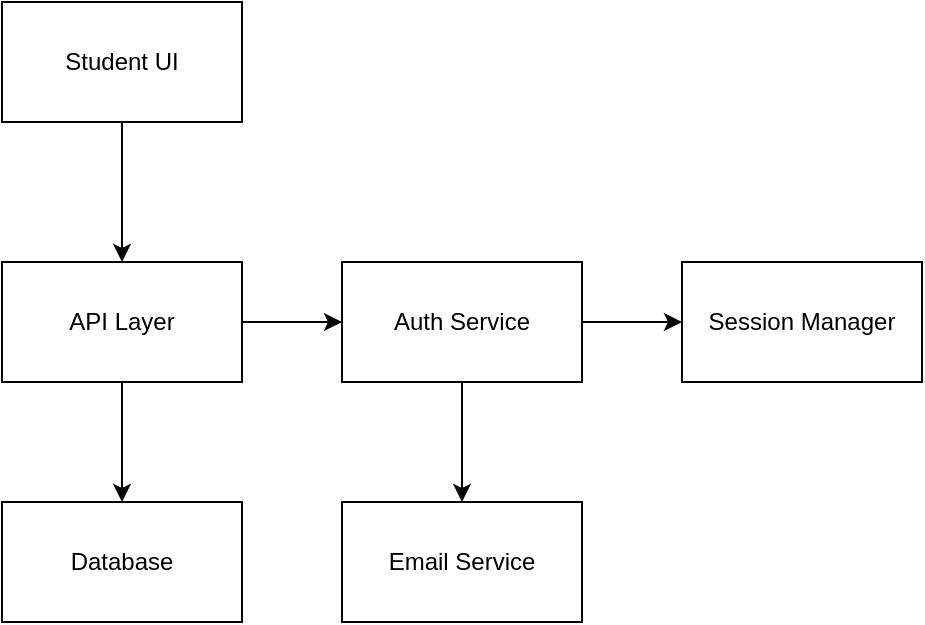 <mxfile version="28.2.5">
  <diagram name="Page-1" id="laezRSQRt0W4opc4MTFI">
    <mxGraphModel dx="429" dy="834" grid="1" gridSize="10" guides="1" tooltips="1" connect="1" arrows="1" fold="1" page="1" pageScale="1" pageWidth="850" pageHeight="1100" math="0" shadow="0">
      <root>
        <mxCell id="0" />
        <mxCell id="1" parent="0" />
        <mxCell id="XYjsLZtg80Rdv_ggx3eZ-6" value="" style="edgeStyle=orthogonalEdgeStyle;rounded=0;orthogonalLoop=1;jettySize=auto;html=1;" edge="1" parent="1" source="mTxorUDAwDrdlYYTZT9Y-1" target="XYjsLZtg80Rdv_ggx3eZ-1">
          <mxGeometry relative="1" as="geometry" />
        </mxCell>
        <mxCell id="mTxorUDAwDrdlYYTZT9Y-1" value="Student UI" style="rounded=0;whiteSpace=wrap;html=1;" parent="1" vertex="1">
          <mxGeometry x="370" y="400" width="120" height="60" as="geometry" />
        </mxCell>
        <mxCell id="XYjsLZtg80Rdv_ggx3eZ-7" value="" style="edgeStyle=orthogonalEdgeStyle;rounded=0;orthogonalLoop=1;jettySize=auto;html=1;" edge="1" parent="1" source="XYjsLZtg80Rdv_ggx3eZ-1" target="XYjsLZtg80Rdv_ggx3eZ-4">
          <mxGeometry relative="1" as="geometry" />
        </mxCell>
        <mxCell id="XYjsLZtg80Rdv_ggx3eZ-8" value="" style="edgeStyle=orthogonalEdgeStyle;rounded=0;orthogonalLoop=1;jettySize=auto;html=1;" edge="1" parent="1" source="XYjsLZtg80Rdv_ggx3eZ-1" target="XYjsLZtg80Rdv_ggx3eZ-2">
          <mxGeometry relative="1" as="geometry" />
        </mxCell>
        <mxCell id="XYjsLZtg80Rdv_ggx3eZ-1" value="&lt;div&gt;API Layer&lt;/div&gt;" style="rounded=0;whiteSpace=wrap;html=1;" vertex="1" parent="1">
          <mxGeometry x="370" y="530" width="120" height="60" as="geometry" />
        </mxCell>
        <mxCell id="XYjsLZtg80Rdv_ggx3eZ-9" value="" style="edgeStyle=orthogonalEdgeStyle;rounded=0;orthogonalLoop=1;jettySize=auto;html=1;" edge="1" parent="1" source="XYjsLZtg80Rdv_ggx3eZ-2" target="XYjsLZtg80Rdv_ggx3eZ-5">
          <mxGeometry relative="1" as="geometry" />
        </mxCell>
        <mxCell id="XYjsLZtg80Rdv_ggx3eZ-10" value="" style="edgeStyle=orthogonalEdgeStyle;rounded=0;orthogonalLoop=1;jettySize=auto;html=1;" edge="1" parent="1" source="XYjsLZtg80Rdv_ggx3eZ-2" target="XYjsLZtg80Rdv_ggx3eZ-3">
          <mxGeometry relative="1" as="geometry" />
        </mxCell>
        <mxCell id="XYjsLZtg80Rdv_ggx3eZ-2" value="Auth Service" style="rounded=0;whiteSpace=wrap;html=1;" vertex="1" parent="1">
          <mxGeometry x="540" y="530" width="120" height="60" as="geometry" />
        </mxCell>
        <mxCell id="XYjsLZtg80Rdv_ggx3eZ-3" value="Session Manager" style="rounded=0;whiteSpace=wrap;html=1;" vertex="1" parent="1">
          <mxGeometry x="710" y="530" width="120" height="60" as="geometry" />
        </mxCell>
        <mxCell id="XYjsLZtg80Rdv_ggx3eZ-4" value="Database" style="rounded=0;whiteSpace=wrap;html=1;" vertex="1" parent="1">
          <mxGeometry x="370" y="650" width="120" height="60" as="geometry" />
        </mxCell>
        <mxCell id="XYjsLZtg80Rdv_ggx3eZ-5" value="Email Service" style="rounded=0;whiteSpace=wrap;html=1;" vertex="1" parent="1">
          <mxGeometry x="540" y="650" width="120" height="60" as="geometry" />
        </mxCell>
      </root>
    </mxGraphModel>
  </diagram>
</mxfile>
